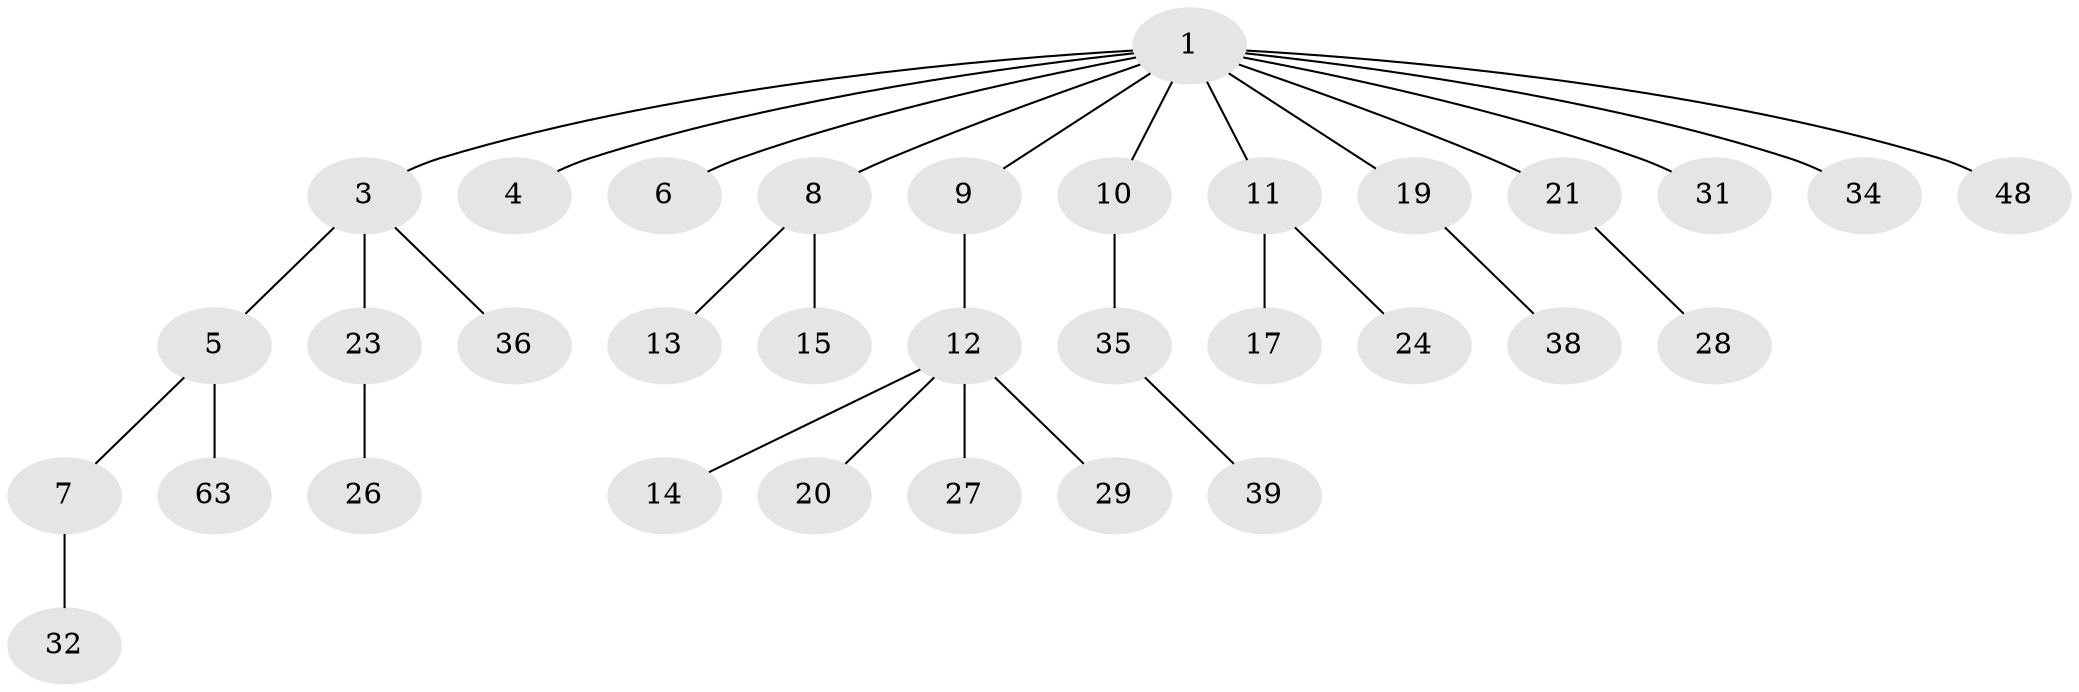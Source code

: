 // original degree distribution, {10: 0.014925373134328358, 4: 0.04477611940298507, 5: 0.04477611940298507, 2: 0.2835820895522388, 3: 0.11940298507462686, 1: 0.4925373134328358}
// Generated by graph-tools (version 1.1) at 2025/15/03/09/25 04:15:37]
// undirected, 33 vertices, 32 edges
graph export_dot {
graph [start="1"]
  node [color=gray90,style=filled];
  1 [super="+2"];
  3 [super="+25+55"];
  4 [super="+33"];
  5 [super="+43"];
  6 [super="+16"];
  7;
  8;
  9;
  10;
  11 [super="+18+61"];
  12;
  13;
  14;
  15;
  17;
  19;
  20;
  21 [super="+22"];
  23;
  24 [super="+47+50"];
  26 [super="+30"];
  27;
  28 [super="+49"];
  29;
  31 [super="+37"];
  32 [super="+41+42+62"];
  34;
  35;
  36;
  38;
  39;
  48 [super="+66+60"];
  63;
  1 -- 3;
  1 -- 4;
  1 -- 6;
  1 -- 8;
  1 -- 10;
  1 -- 11;
  1 -- 19;
  1 -- 21;
  1 -- 48;
  1 -- 34;
  1 -- 9;
  1 -- 31;
  3 -- 5;
  3 -- 23;
  3 -- 36;
  5 -- 7;
  5 -- 63;
  7 -- 32;
  8 -- 13;
  8 -- 15;
  9 -- 12;
  10 -- 35;
  11 -- 17;
  11 -- 24;
  12 -- 14;
  12 -- 20;
  12 -- 27;
  12 -- 29;
  19 -- 38;
  21 -- 28;
  23 -- 26;
  35 -- 39;
}
